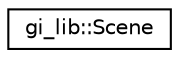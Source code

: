 digraph "Graphical Class Hierarchy"
{
  edge [fontname="Helvetica",fontsize="10",labelfontname="Helvetica",labelfontsize="10"];
  node [fontname="Helvetica",fontsize="10",shape=record];
  rankdir="LR";
  Node1 [label="gi_lib::Scene",height=0.2,width=0.4,color="black", fillcolor="white", style="filled",URL="$classgi__lib_1_1_scene.html",tooltip="Represents a scene and all its content. "];
}
